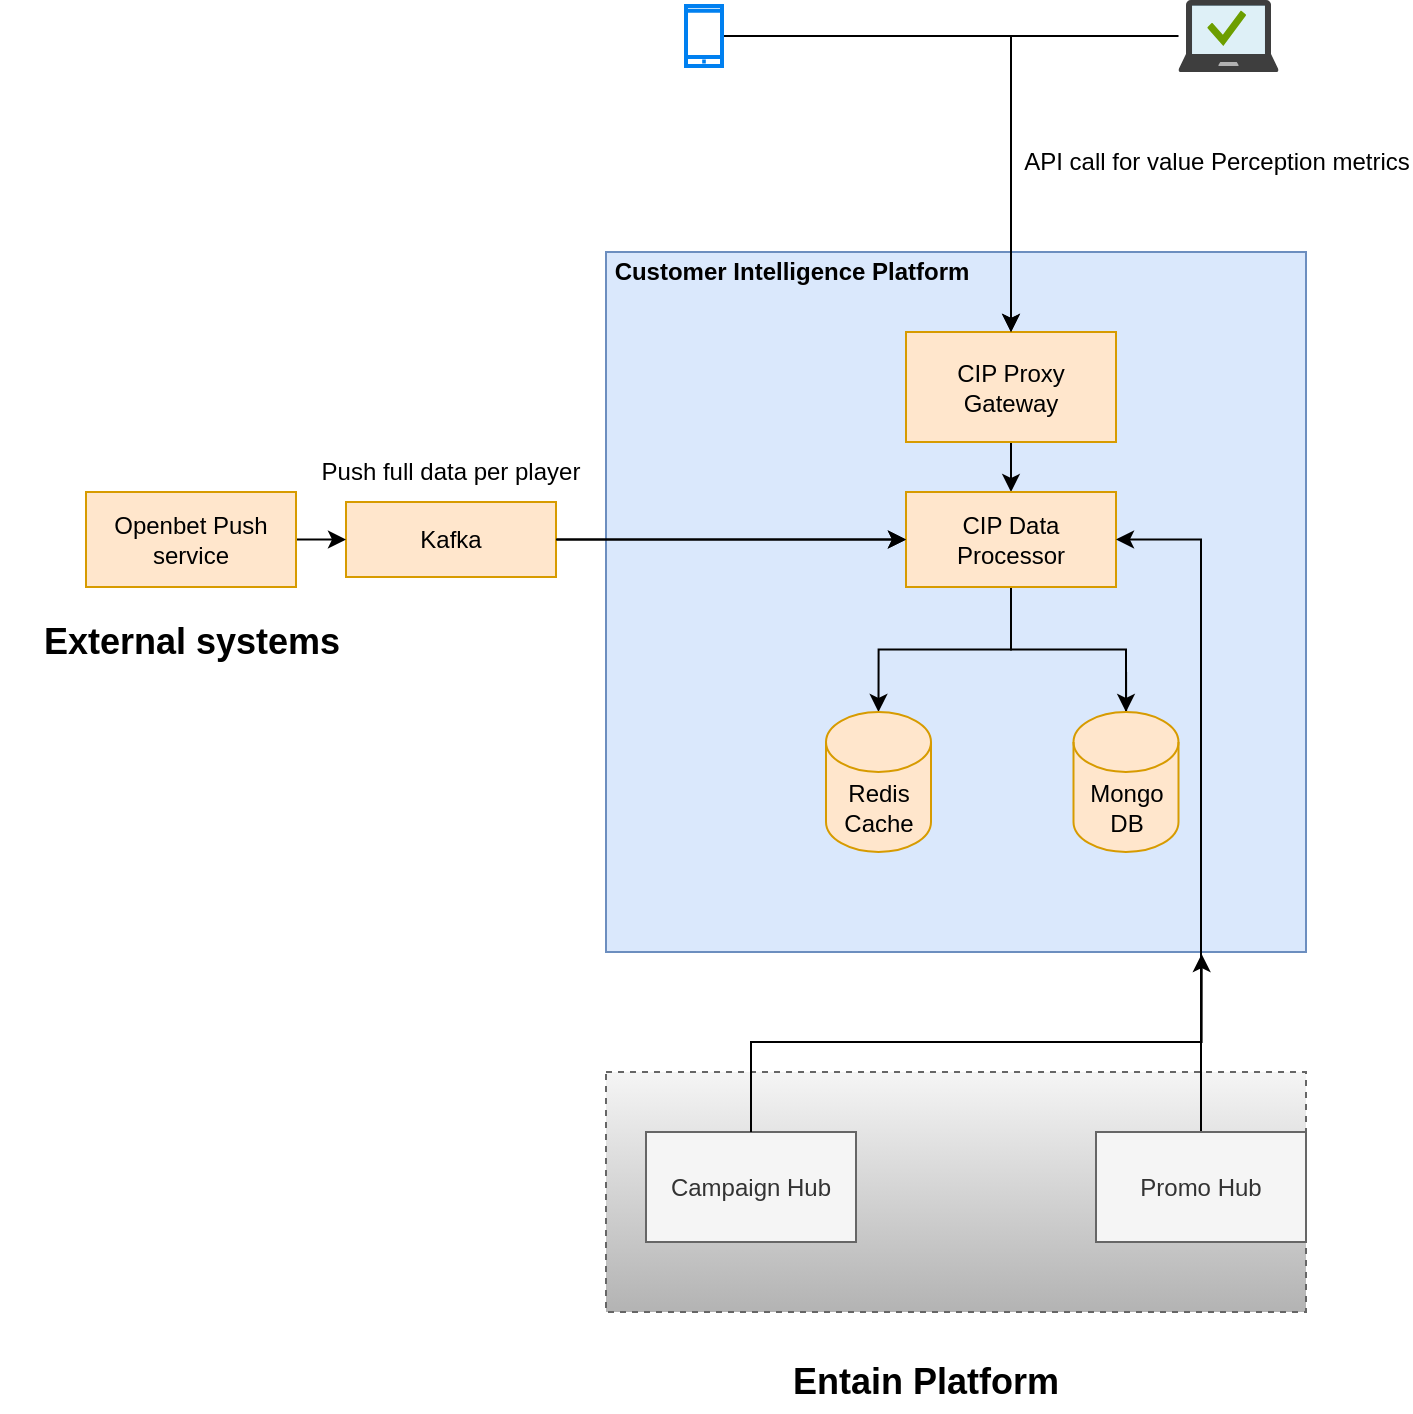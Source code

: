 <mxfile version="14.9.0" type="device"><diagram id="L3odoDKvFuuir8U9Fn7Q" name="Page-1"><mxGraphModel dx="1022" dy="379" grid="1" gridSize="10" guides="1" tooltips="1" connect="1" arrows="1" fold="1" page="1" pageScale="1" pageWidth="850" pageHeight="1100" math="0" shadow="0"><root><mxCell id="0"/><mxCell id="1" parent="0"/><mxCell id="0eI1vMfeBgQuIi8HIn2I-14" value="&lt;b&gt;&lt;font style=&quot;font-size: 18px&quot;&gt;External systems&lt;/font&gt;&lt;/b&gt;" style="text;html=1;strokeColor=none;fillColor=none;align=center;verticalAlign=middle;whiteSpace=wrap;rounded=0;" parent="1" vertex="1"><mxGeometry x="397.5" y="360" width="190" height="30" as="geometry"/></mxCell><mxCell id="0eI1vMfeBgQuIi8HIn2I-22" value="" style="whiteSpace=wrap;html=1;aspect=fixed;fillColor=#dae8fc;strokeColor=#6c8ebf;" parent="1" vertex="1"><mxGeometry x="700" y="180" width="350" height="350" as="geometry"/></mxCell><mxCell id="0eI1vMfeBgQuIi8HIn2I-35" style="edgeStyle=orthogonalEdgeStyle;rounded=0;orthogonalLoop=1;jettySize=auto;html=1;" parent="1" source="0eI1vMfeBgQuIi8HIn2I-23" target="0eI1vMfeBgQuIi8HIn2I-24" edge="1"><mxGeometry relative="1" as="geometry"/></mxCell><mxCell id="0eI1vMfeBgQuIi8HIn2I-23" value="CIP Proxy Gateway" style="rounded=0;whiteSpace=wrap;html=1;fillColor=#ffe6cc;strokeColor=#d79b00;" parent="1" vertex="1"><mxGeometry x="850" y="220" width="105" height="55" as="geometry"/></mxCell><mxCell id="0eI1vMfeBgQuIi8HIn2I-38" style="edgeStyle=orthogonalEdgeStyle;rounded=0;orthogonalLoop=1;jettySize=auto;html=1;entryX=0.5;entryY=0;entryDx=0;entryDy=0;entryPerimeter=0;" parent="1" source="0eI1vMfeBgQuIi8HIn2I-24" target="0eI1vMfeBgQuIi8HIn2I-36" edge="1"><mxGeometry relative="1" as="geometry"/></mxCell><mxCell id="0eI1vMfeBgQuIi8HIn2I-40" style="edgeStyle=orthogonalEdgeStyle;rounded=0;orthogonalLoop=1;jettySize=auto;html=1;entryX=0.5;entryY=0;entryDx=0;entryDy=0;entryPerimeter=0;" parent="1" source="0eI1vMfeBgQuIi8HIn2I-24" target="0eI1vMfeBgQuIi8HIn2I-39" edge="1"><mxGeometry relative="1" as="geometry"/></mxCell><mxCell id="0eI1vMfeBgQuIi8HIn2I-24" value="CIP Data Processor" style="rounded=0;whiteSpace=wrap;html=1;fillColor=#ffe6cc;strokeColor=#d79b00;" parent="1" vertex="1"><mxGeometry x="850" y="300" width="105" height="47.5" as="geometry"/></mxCell><mxCell id="0eI1vMfeBgQuIi8HIn2I-29" style="edgeStyle=orthogonalEdgeStyle;rounded=0;orthogonalLoop=1;jettySize=auto;html=1;" parent="1" source="0eI1vMfeBgQuIi8HIn2I-25" target="0eI1vMfeBgQuIi8HIn2I-23" edge="1"><mxGeometry relative="1" as="geometry"/></mxCell><mxCell id="0eI1vMfeBgQuIi8HIn2I-25" value="" style="aspect=fixed;html=1;points=[];align=center;image;fontSize=12;image=img/lib/mscae/Managed_Desktop.svg;" parent="1" vertex="1"><mxGeometry x="986.25" y="54" width="50" height="36" as="geometry"/></mxCell><mxCell id="0eI1vMfeBgQuIi8HIn2I-30" style="edgeStyle=orthogonalEdgeStyle;rounded=0;orthogonalLoop=1;jettySize=auto;html=1;" parent="1" source="0eI1vMfeBgQuIi8HIn2I-26" target="0eI1vMfeBgQuIi8HIn2I-23" edge="1"><mxGeometry relative="1" as="geometry"/></mxCell><mxCell id="0eI1vMfeBgQuIi8HIn2I-26" value="" style="html=1;verticalLabelPosition=bottom;align=center;labelBackgroundColor=#ffffff;verticalAlign=top;strokeWidth=2;strokeColor=#0080F0;shadow=0;dashed=0;shape=mxgraph.ios7.icons.smartphone;" parent="1" vertex="1"><mxGeometry x="740" y="57" width="18" height="30" as="geometry"/></mxCell><mxCell id="0eI1vMfeBgQuIi8HIn2I-32" value="" style="rounded=0;whiteSpace=wrap;html=1;fillColor=#f5f5f5;strokeColor=#666666;dashed=1;gradientColor=#b3b3b3;" parent="1" vertex="1"><mxGeometry x="700" y="590" width="350" height="120" as="geometry"/></mxCell><mxCell id="csAnCm4VQxvWVXsFHdku-7" style="edgeStyle=orthogonalEdgeStyle;rounded=0;orthogonalLoop=1;jettySize=auto;html=1;entryX=1;entryY=0.5;entryDx=0;entryDy=0;" parent="1" source="0eI1vMfeBgQuIi8HIn2I-33" target="0eI1vMfeBgQuIi8HIn2I-24" edge="1"><mxGeometry relative="1" as="geometry"/></mxCell><mxCell id="0eI1vMfeBgQuIi8HIn2I-33" value="Promo Hub" style="rounded=0;whiteSpace=wrap;html=1;fillColor=#f5f5f5;strokeColor=#666666;fontColor=#333333;" parent="1" vertex="1"><mxGeometry x="945" y="620" width="105" height="55" as="geometry"/></mxCell><mxCell id="0eI1vMfeBgQuIi8HIn2I-47" style="edgeStyle=orthogonalEdgeStyle;rounded=0;orthogonalLoop=1;jettySize=auto;html=1;entryX=0.743;entryY=0.743;entryDx=0;entryDy=0;entryPerimeter=0;startArrow=none;" parent="1" source="0eI1vMfeBgQuIi8HIn2I-36" target="0eI1vMfeBgQuIi8HIn2I-22" edge="1"><mxGeometry relative="1" as="geometry"/></mxCell><mxCell id="0eI1vMfeBgQuIi8HIn2I-34" value="Campaign Hub" style="rounded=0;whiteSpace=wrap;html=1;fillColor=#f5f5f5;strokeColor=#666666;fontColor=#333333;" parent="1" vertex="1"><mxGeometry x="720" y="620" width="105" height="55" as="geometry"/></mxCell><mxCell id="csAnCm4VQxvWVXsFHdku-10" style="edgeStyle=orthogonalEdgeStyle;rounded=0;orthogonalLoop=1;jettySize=auto;html=1;entryX=0.851;entryY=1.003;entryDx=0;entryDy=0;entryPerimeter=0;" parent="1" source="0eI1vMfeBgQuIi8HIn2I-34" target="0eI1vMfeBgQuIi8HIn2I-22" edge="1"><mxGeometry relative="1" as="geometry"/></mxCell><mxCell id="0eI1vMfeBgQuIi8HIn2I-39" value="Redis Cache" style="shape=cylinder3;whiteSpace=wrap;html=1;boundedLbl=1;backgroundOutline=1;size=15;fillColor=#ffe6cc;strokeColor=#d79b00;" parent="1" vertex="1"><mxGeometry x="810" y="410" width="52.5" height="70" as="geometry"/></mxCell><mxCell id="0eI1vMfeBgQuIi8HIn2I-41" value="&lt;b&gt;&lt;font style=&quot;font-size: 18px&quot;&gt;Entain Platform&lt;/font&gt;&lt;/b&gt;" style="text;html=1;strokeColor=none;fillColor=none;align=center;verticalAlign=middle;whiteSpace=wrap;rounded=0;" parent="1" vertex="1"><mxGeometry x="765" y="730" width="190" height="30" as="geometry"/></mxCell><mxCell id="csAnCm4VQxvWVXsFHdku-11" value="" style="edgeStyle=orthogonalEdgeStyle;rounded=0;orthogonalLoop=1;jettySize=auto;html=1;" parent="1" source="0eI1vMfeBgQuIi8HIn2I-45" target="0eI1vMfeBgQuIi8HIn2I-24" edge="1"><mxGeometry relative="1" as="geometry"/></mxCell><mxCell id="0eI1vMfeBgQuIi8HIn2I-45" value="Kafka" style="rounded=0;whiteSpace=wrap;html=1;fillColor=#ffe6cc;strokeColor=#d79b00;" parent="1" vertex="1"><mxGeometry x="570" y="305" width="105" height="37.5" as="geometry"/></mxCell><mxCell id="0eI1vMfeBgQuIi8HIn2I-36" value="Mongo DB" style="shape=cylinder3;whiteSpace=wrap;html=1;boundedLbl=1;backgroundOutline=1;size=15;fillColor=#ffe6cc;strokeColor=#d79b00;" parent="1" vertex="1"><mxGeometry x="933.75" y="410" width="52.5" height="70" as="geometry"/></mxCell><mxCell id="0eI1vMfeBgQuIi8HIn2I-59" style="edgeStyle=orthogonalEdgeStyle;rounded=0;orthogonalLoop=1;jettySize=auto;html=1;" parent="1" source="0eI1vMfeBgQuIi8HIn2I-58" target="0eI1vMfeBgQuIi8HIn2I-45" edge="1"><mxGeometry relative="1" as="geometry"/></mxCell><mxCell id="0eI1vMfeBgQuIi8HIn2I-58" value="Openbet Push service" style="rounded=0;whiteSpace=wrap;html=1;fillColor=#ffe6cc;strokeColor=#d79b00;" parent="1" vertex="1"><mxGeometry x="440" y="300" width="105" height="47.5" as="geometry"/></mxCell><mxCell id="csAnCm4VQxvWVXsFHdku-1" value="Push full data per player" style="text;html=1;strokeColor=none;fillColor=none;align=center;verticalAlign=middle;whiteSpace=wrap;rounded=0;dashed=1;" parent="1" vertex="1"><mxGeometry x="525" y="275" width="195" height="30" as="geometry"/></mxCell><mxCell id="0eI1vMfeBgQuIi8HIn2I-46" value="" style="edgeStyle=orthogonalEdgeStyle;rounded=0;orthogonalLoop=1;jettySize=auto;html=1;" parent="1" source="0eI1vMfeBgQuIi8HIn2I-45" target="0eI1vMfeBgQuIi8HIn2I-24" edge="1"><mxGeometry relative="1" as="geometry"/></mxCell><mxCell id="csAnCm4VQxvWVXsFHdku-2" value="&lt;b&gt;Customer Intelligence Platform&lt;/b&gt;&lt;br&gt;" style="text;html=1;strokeColor=none;fillColor=none;align=center;verticalAlign=middle;whiteSpace=wrap;rounded=0;" parent="1" vertex="1"><mxGeometry x="682.5" y="180" width="220" height="20" as="geometry"/></mxCell><mxCell id="csAnCm4VQxvWVXsFHdku-6" value="API call for value Perception metrics" style="text;html=1;strokeColor=none;fillColor=none;align=center;verticalAlign=middle;whiteSpace=wrap;rounded=0;dashed=1;" parent="1" vertex="1"><mxGeometry x="907.5" y="120" width="195" height="30" as="geometry"/></mxCell></root></mxGraphModel></diagram></mxfile>